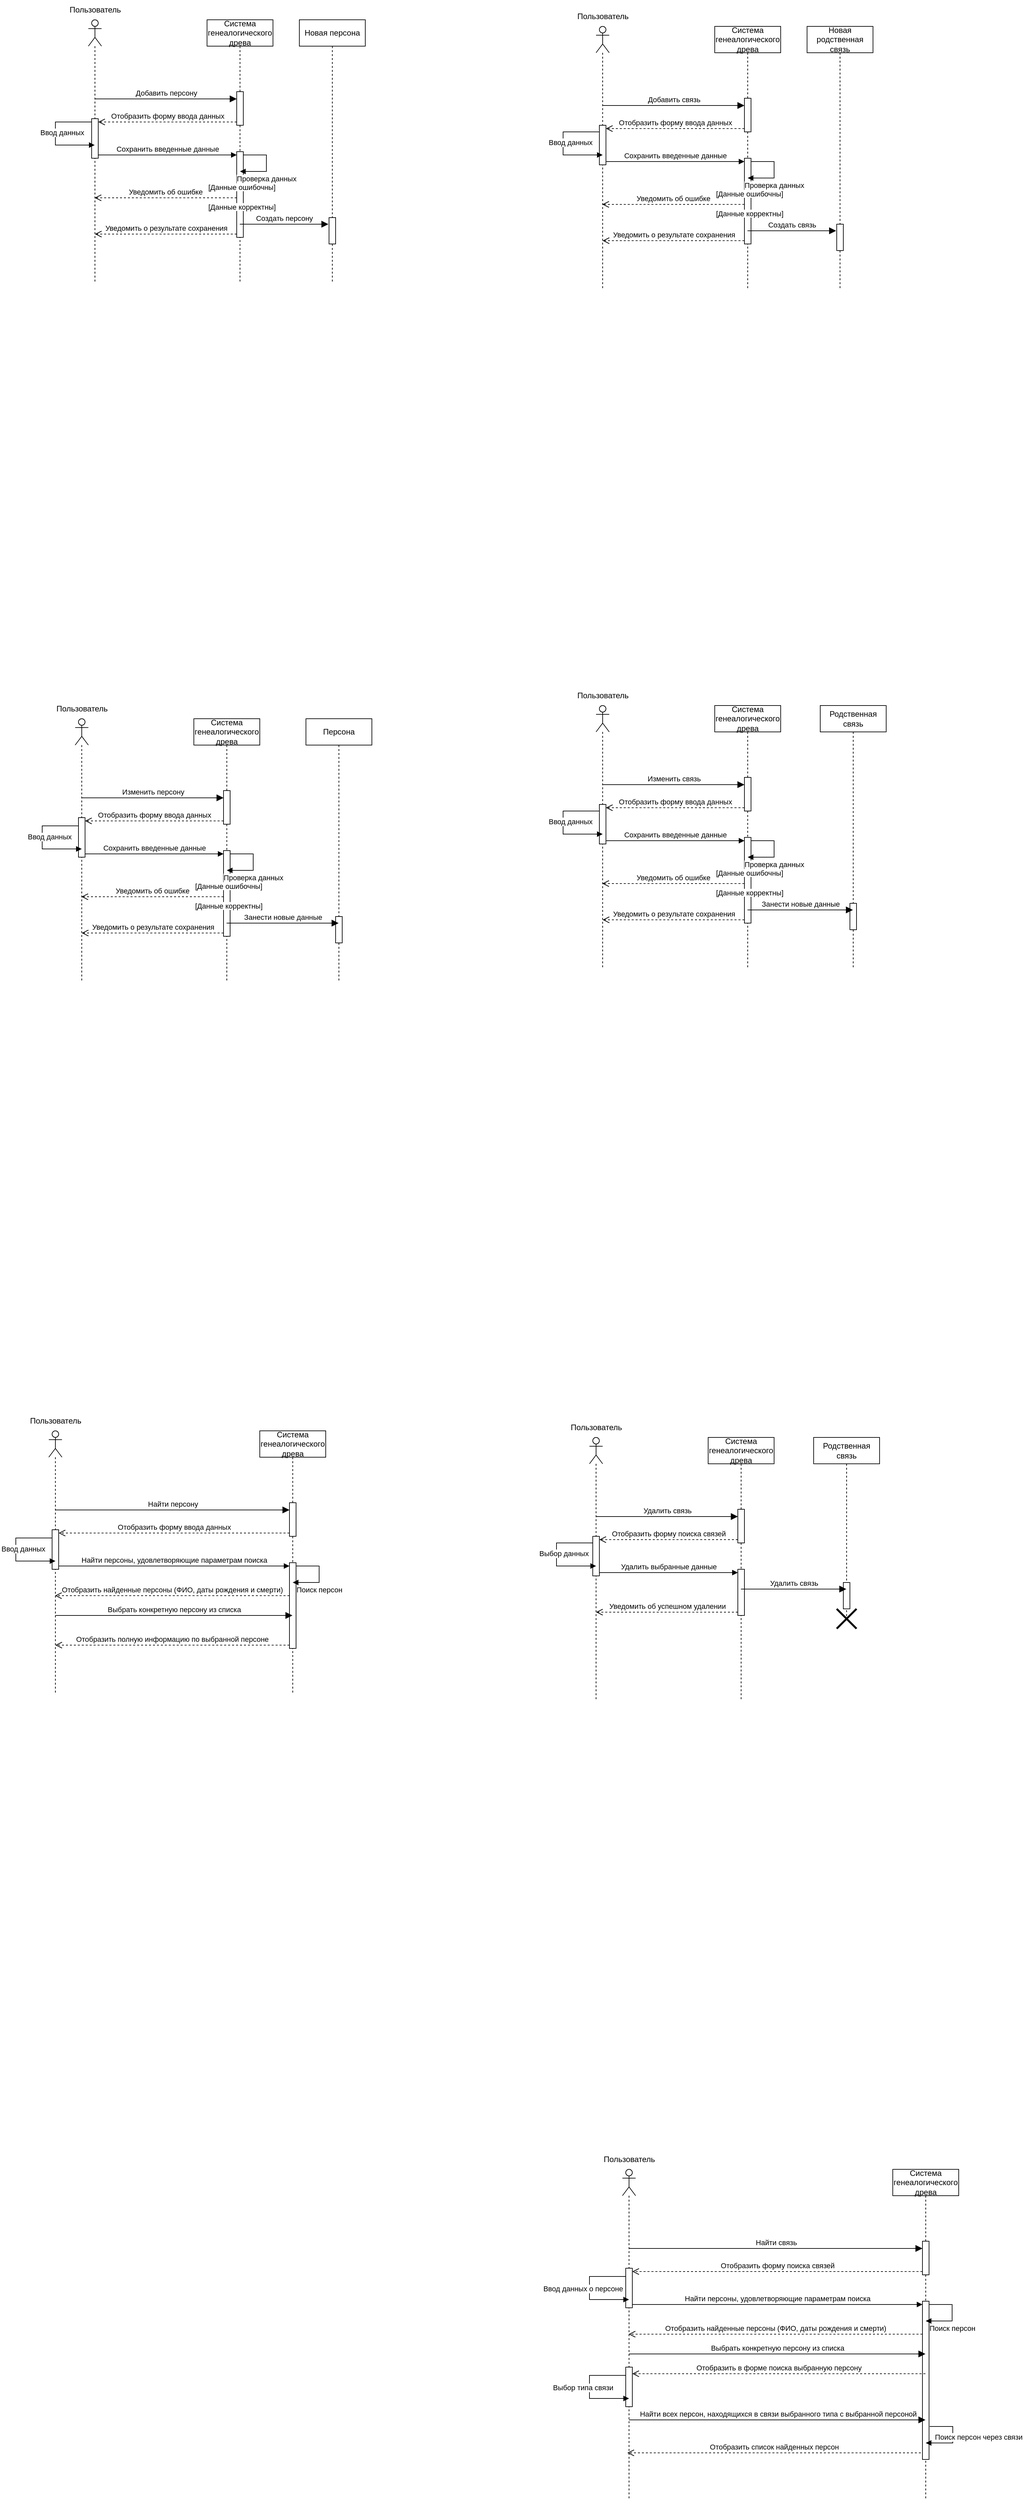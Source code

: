 <mxfile version="27.0.5">
  <diagram name="Page-1" id="2YBvvXClWsGukQMizWep">
    <mxGraphModel dx="1977" dy="1258" grid="1" gridSize="10" guides="1" tooltips="1" connect="1" arrows="1" fold="1" page="1" pageScale="1" pageWidth="850" pageHeight="1100" math="0" shadow="0">
      <root>
        <mxCell id="0" />
        <mxCell id="1" parent="0" />
        <mxCell id="lfIbEzPB39KdHpo4TKHj-1" value="" style="shape=umlLifeline;perimeter=lifelinePerimeter;whiteSpace=wrap;html=1;container=1;dropTarget=0;collapsible=0;recursiveResize=0;outlineConnect=0;portConstraint=eastwest;newEdgeStyle={&quot;curved&quot;:0,&quot;rounded&quot;:0};participant=umlActor;" parent="1" vertex="1">
          <mxGeometry x="170" y="100" width="20" height="400" as="geometry" />
        </mxCell>
        <mxCell id="lfIbEzPB39KdHpo4TKHj-25" value="" style="html=1;points=[[0,0,0,0,5],[0,1,0,0,-5],[1,0,0,0,5],[1,1,0,0,-5]];perimeter=orthogonalPerimeter;outlineConnect=0;targetShapes=umlLifeline;portConstraint=eastwest;newEdgeStyle={&quot;curved&quot;:0,&quot;rounded&quot;:0};" parent="lfIbEzPB39KdHpo4TKHj-1" vertex="1">
          <mxGeometry x="5" y="150" width="10" height="60" as="geometry" />
        </mxCell>
        <mxCell id="0H2hml2f-WzG_cxXl8td-77" value="Ввод данных" style="html=1;verticalAlign=bottom;endArrow=block;curved=0;rounded=0;exitX=0;exitY=0;exitDx=0;exitDy=5;exitPerimeter=0;" edge="1" parent="lfIbEzPB39KdHpo4TKHj-1" source="lfIbEzPB39KdHpo4TKHj-25" target="lfIbEzPB39KdHpo4TKHj-1">
          <mxGeometry x="0.337" y="10" relative="1" as="geometry">
            <mxPoint x="-114" y="140" as="sourcePoint" />
            <mxPoint x="-120" y="165" as="targetPoint" />
            <Array as="points">
              <mxPoint x="-50" y="155" />
              <mxPoint x="-50" y="190" />
            </Array>
            <mxPoint as="offset" />
          </mxGeometry>
        </mxCell>
        <mxCell id="lfIbEzPB39KdHpo4TKHj-2" value="Пользователь" style="text;html=1;align=center;verticalAlign=middle;resizable=0;points=[];autosize=1;strokeColor=none;fillColor=none;" parent="1" vertex="1">
          <mxGeometry x="130" y="70" width="100" height="30" as="geometry" />
        </mxCell>
        <mxCell id="lfIbEzPB39KdHpo4TKHj-3" value="Система генеалогического древа" style="shape=umlLifeline;perimeter=lifelinePerimeter;whiteSpace=wrap;html=1;container=1;dropTarget=0;collapsible=0;recursiveResize=0;outlineConnect=0;portConstraint=eastwest;newEdgeStyle={&quot;curved&quot;:0,&quot;rounded&quot;:0};" parent="1" vertex="1">
          <mxGeometry x="350" y="100" width="100" height="400" as="geometry" />
        </mxCell>
        <mxCell id="lfIbEzPB39KdHpo4TKHj-4" value="" style="html=1;points=[[0,0,0,0,5],[0,1,0,0,-5],[1,0,0,0,5],[1,1,0,0,-5]];perimeter=orthogonalPerimeter;outlineConnect=0;targetShapes=umlLifeline;portConstraint=eastwest;newEdgeStyle={&quot;curved&quot;:0,&quot;rounded&quot;:0};" parent="lfIbEzPB39KdHpo4TKHj-3" vertex="1">
          <mxGeometry x="45" y="109" width="10" height="51" as="geometry" />
        </mxCell>
        <mxCell id="lfIbEzPB39KdHpo4TKHj-27" value="" style="html=1;points=[[0,0,0,0,5],[0,1,0,0,-5],[1,0,0,0,5],[1,1,0,0,-5]];perimeter=orthogonalPerimeter;outlineConnect=0;targetShapes=umlLifeline;portConstraint=eastwest;newEdgeStyle={&quot;curved&quot;:0,&quot;rounded&quot;:0};" parent="lfIbEzPB39KdHpo4TKHj-3" vertex="1">
          <mxGeometry x="45" y="200" width="10" height="130" as="geometry" />
        </mxCell>
        <mxCell id="0H2hml2f-WzG_cxXl8td-4" value="Проверка данных" style="html=1;verticalAlign=bottom;endArrow=block;curved=0;rounded=0;exitX=1;exitY=0;exitDx=0;exitDy=5;exitPerimeter=0;" edge="1" parent="lfIbEzPB39KdHpo4TKHj-3" source="lfIbEzPB39KdHpo4TKHj-27" target="lfIbEzPB39KdHpo4TKHj-3">
          <mxGeometry x="0.194" y="-20" relative="1" as="geometry">
            <mxPoint x="120" y="310" as="sourcePoint" />
            <mxPoint x="330" y="310" as="targetPoint" />
            <Array as="points">
              <mxPoint x="90" y="205" />
              <mxPoint x="90" y="230" />
            </Array>
            <mxPoint x="20" y="20" as="offset" />
          </mxGeometry>
        </mxCell>
        <mxCell id="lfIbEzPB39KdHpo4TKHj-8" value="Добавить персону" style="html=1;verticalAlign=bottom;startArrow=none;startFill=0;endArrow=block;startSize=6;endSize=8;curved=0;rounded=0;endFill=1;" parent="1" target="lfIbEzPB39KdHpo4TKHj-4" edge="1">
          <mxGeometry width="80" relative="1" as="geometry">
            <mxPoint x="180" y="220" as="sourcePoint" />
            <mxPoint x="380" y="220" as="targetPoint" />
          </mxGeometry>
        </mxCell>
        <mxCell id="lfIbEzPB39KdHpo4TKHj-26" value="Сохранить введенные данные" style="html=1;verticalAlign=bottom;endArrow=block;curved=0;rounded=0;exitX=1;exitY=1;exitDx=0;exitDy=-5;exitPerimeter=0;entryX=0;entryY=0;entryDx=0;entryDy=5;entryPerimeter=0;" parent="1" source="lfIbEzPB39KdHpo4TKHj-25" target="lfIbEzPB39KdHpo4TKHj-27" edge="1">
          <mxGeometry relative="1" as="geometry">
            <mxPoint x="405" y="275" as="sourcePoint" />
            <mxPoint x="360" y="305" as="targetPoint" />
          </mxGeometry>
        </mxCell>
        <mxCell id="lfIbEzPB39KdHpo4TKHj-30" value="Отобразить форму ввода данных" style="html=1;verticalAlign=bottom;endArrow=open;dashed=1;endSize=8;curved=0;rounded=0;exitX=0;exitY=1;exitDx=0;exitDy=-5;exitPerimeter=0;entryX=1;entryY=0;entryDx=0;entryDy=5;entryPerimeter=0;" parent="1" source="lfIbEzPB39KdHpo4TKHj-4" target="lfIbEzPB39KdHpo4TKHj-25" edge="1">
          <mxGeometry x="0.002" relative="1" as="geometry">
            <mxPoint x="180" y="400" as="targetPoint" />
            <mxPoint x="375" y="400" as="sourcePoint" />
            <mxPoint as="offset" />
          </mxGeometry>
        </mxCell>
        <mxCell id="lfIbEzPB39KdHpo4TKHj-31" value="Уведомить о результате сохранения" style="html=1;verticalAlign=bottom;endArrow=open;dashed=1;endSize=8;curved=0;rounded=0;exitX=0;exitY=1;exitDx=0;exitDy=-5;exitPerimeter=0;" parent="1" source="lfIbEzPB39KdHpo4TKHj-27" target="lfIbEzPB39KdHpo4TKHj-1" edge="1">
          <mxGeometry x="0.002" relative="1" as="geometry">
            <mxPoint x="210" y="350" as="targetPoint" />
            <mxPoint x="390" y="395" as="sourcePoint" />
            <mxPoint as="offset" />
          </mxGeometry>
        </mxCell>
        <mxCell id="0H2hml2f-WzG_cxXl8td-1" value="Новая персона" style="shape=umlLifeline;perimeter=lifelinePerimeter;whiteSpace=wrap;html=1;container=1;dropTarget=0;collapsible=0;recursiveResize=0;outlineConnect=0;portConstraint=eastwest;newEdgeStyle={&quot;curved&quot;:0,&quot;rounded&quot;:0};" vertex="1" parent="1">
          <mxGeometry x="490" y="100" width="100" height="400" as="geometry" />
        </mxCell>
        <mxCell id="0H2hml2f-WzG_cxXl8td-3" value="" style="html=1;points=[[0,0,0,0,5],[0,1,0,0,-5],[1,0,0,0,5],[1,1,0,0,-5]];perimeter=orthogonalPerimeter;outlineConnect=0;targetShapes=umlLifeline;portConstraint=eastwest;newEdgeStyle={&quot;curved&quot;:0,&quot;rounded&quot;:0};" vertex="1" parent="0H2hml2f-WzG_cxXl8td-1">
          <mxGeometry x="45" y="300" width="10" height="40" as="geometry" />
        </mxCell>
        <mxCell id="0H2hml2f-WzG_cxXl8td-5" value="Уведомить об ошибке" style="html=1;verticalAlign=bottom;endArrow=open;dashed=1;endSize=8;curved=0;rounded=0;" edge="1" parent="1">
          <mxGeometry x="0.002" relative="1" as="geometry">
            <mxPoint x="179.5" y="370" as="targetPoint" />
            <mxPoint x="395" y="370" as="sourcePoint" />
            <mxPoint as="offset" />
          </mxGeometry>
        </mxCell>
        <mxCell id="0H2hml2f-WzG_cxXl8td-6" value="&lt;span style=&quot;color: rgb(0, 0, 0); font-family: Helvetica; font-size: 11px; font-style: normal; font-variant-ligatures: normal; font-variant-caps: normal; font-weight: 400; letter-spacing: normal; orphans: 2; text-align: center; text-indent: 0px; text-transform: none; widows: 2; word-spacing: 0px; -webkit-text-stroke-width: 0px; white-space: nowrap; background-color: rgb(255, 255, 255); text-decoration-thickness: initial; text-decoration-style: initial; text-decoration-color: initial; float: none; display: inline !important;&quot;&gt;[Данные ошибочны]&lt;/span&gt;" style="text;whiteSpace=wrap;html=1;" vertex="1" parent="1">
          <mxGeometry x="350" y="340" width="130" height="40" as="geometry" />
        </mxCell>
        <mxCell id="0H2hml2f-WzG_cxXl8td-7" value="&lt;span style=&quot;color: rgb(0, 0, 0); font-family: Helvetica; font-size: 11px; font-style: normal; font-variant-ligatures: normal; font-variant-caps: normal; font-weight: 400; letter-spacing: normal; orphans: 2; text-align: center; text-indent: 0px; text-transform: none; widows: 2; word-spacing: 0px; -webkit-text-stroke-width: 0px; white-space: nowrap; background-color: rgb(255, 255, 255); text-decoration-thickness: initial; text-decoration-style: initial; text-decoration-color: initial; float: none; display: inline !important;&quot;&gt;[Данные корректны]&lt;/span&gt;" style="text;whiteSpace=wrap;html=1;" vertex="1" parent="1">
          <mxGeometry x="350" y="370" width="130" height="40" as="geometry" />
        </mxCell>
        <mxCell id="0H2hml2f-WzG_cxXl8td-8" value="Создать персону" style="html=1;verticalAlign=bottom;endArrow=block;endSize=8;curved=0;rounded=0;entryX=-0.094;entryY=0.848;entryDx=0;entryDy=0;entryPerimeter=0;strokeColor=default;align=center;fontFamily=Helvetica;fontSize=11;fontColor=default;labelBackgroundColor=default;startArrow=none;startFill=0;startSize=6;endFill=1;" edge="1" parent="1">
          <mxGeometry x="0.004" relative="1" as="geometry">
            <mxPoint x="534.06" y="410.0" as="targetPoint" />
            <mxPoint x="399.667" y="410.0" as="sourcePoint" />
            <mxPoint as="offset" />
          </mxGeometry>
        </mxCell>
        <mxCell id="0H2hml2f-WzG_cxXl8td-9" value="" style="shape=umlLifeline;perimeter=lifelinePerimeter;whiteSpace=wrap;html=1;container=1;dropTarget=0;collapsible=0;recursiveResize=0;outlineConnect=0;portConstraint=eastwest;newEdgeStyle={&quot;curved&quot;:0,&quot;rounded&quot;:0};participant=umlActor;" vertex="1" parent="1">
          <mxGeometry x="940" y="110" width="20" height="400" as="geometry" />
        </mxCell>
        <mxCell id="0H2hml2f-WzG_cxXl8td-10" value="" style="html=1;points=[[0,0,0,0,5],[0,1,0,0,-5],[1,0,0,0,5],[1,1,0,0,-5]];perimeter=orthogonalPerimeter;outlineConnect=0;targetShapes=umlLifeline;portConstraint=eastwest;newEdgeStyle={&quot;curved&quot;:0,&quot;rounded&quot;:0};" vertex="1" parent="0H2hml2f-WzG_cxXl8td-9">
          <mxGeometry x="5" y="150" width="10" height="60" as="geometry" />
        </mxCell>
        <mxCell id="0H2hml2f-WzG_cxXl8td-11" value="Пользователь" style="text;html=1;align=center;verticalAlign=middle;resizable=0;points=[];autosize=1;strokeColor=none;fillColor=none;" vertex="1" parent="1">
          <mxGeometry x="900" y="80" width="100" height="30" as="geometry" />
        </mxCell>
        <mxCell id="0H2hml2f-WzG_cxXl8td-12" value="Система генеалогического древа" style="shape=umlLifeline;perimeter=lifelinePerimeter;whiteSpace=wrap;html=1;container=1;dropTarget=0;collapsible=0;recursiveResize=0;outlineConnect=0;portConstraint=eastwest;newEdgeStyle={&quot;curved&quot;:0,&quot;rounded&quot;:0};" vertex="1" parent="1">
          <mxGeometry x="1120" y="110" width="100" height="400" as="geometry" />
        </mxCell>
        <mxCell id="0H2hml2f-WzG_cxXl8td-13" value="" style="html=1;points=[[0,0,0,0,5],[0,1,0,0,-5],[1,0,0,0,5],[1,1,0,0,-5]];perimeter=orthogonalPerimeter;outlineConnect=0;targetShapes=umlLifeline;portConstraint=eastwest;newEdgeStyle={&quot;curved&quot;:0,&quot;rounded&quot;:0};" vertex="1" parent="0H2hml2f-WzG_cxXl8td-12">
          <mxGeometry x="45" y="109" width="10" height="51" as="geometry" />
        </mxCell>
        <mxCell id="0H2hml2f-WzG_cxXl8td-14" value="" style="html=1;points=[[0,0,0,0,5],[0,1,0,0,-5],[1,0,0,0,5],[1,1,0,0,-5]];perimeter=orthogonalPerimeter;outlineConnect=0;targetShapes=umlLifeline;portConstraint=eastwest;newEdgeStyle={&quot;curved&quot;:0,&quot;rounded&quot;:0};" vertex="1" parent="0H2hml2f-WzG_cxXl8td-12">
          <mxGeometry x="45" y="200" width="10" height="130" as="geometry" />
        </mxCell>
        <mxCell id="0H2hml2f-WzG_cxXl8td-15" value="Проверка данных" style="html=1;verticalAlign=bottom;endArrow=block;curved=0;rounded=0;exitX=1;exitY=0;exitDx=0;exitDy=5;exitPerimeter=0;" edge="1" parent="0H2hml2f-WzG_cxXl8td-12" source="0H2hml2f-WzG_cxXl8td-14" target="0H2hml2f-WzG_cxXl8td-12">
          <mxGeometry x="0.194" y="-20" relative="1" as="geometry">
            <mxPoint x="120" y="310" as="sourcePoint" />
            <mxPoint x="330" y="310" as="targetPoint" />
            <Array as="points">
              <mxPoint x="90" y="205" />
              <mxPoint x="90" y="230" />
            </Array>
            <mxPoint x="20" y="20" as="offset" />
          </mxGeometry>
        </mxCell>
        <mxCell id="0H2hml2f-WzG_cxXl8td-16" value="Добавить связь" style="html=1;verticalAlign=bottom;startArrow=none;startFill=0;endArrow=block;startSize=6;endSize=8;curved=0;rounded=0;endFill=1;" edge="1" parent="1" target="0H2hml2f-WzG_cxXl8td-13">
          <mxGeometry width="80" relative="1" as="geometry">
            <mxPoint x="950" y="230" as="sourcePoint" />
            <mxPoint x="1150" y="230" as="targetPoint" />
          </mxGeometry>
        </mxCell>
        <mxCell id="0H2hml2f-WzG_cxXl8td-17" value="Сохранить введенные данные" style="html=1;verticalAlign=bottom;endArrow=block;curved=0;rounded=0;exitX=1;exitY=1;exitDx=0;exitDy=-5;exitPerimeter=0;entryX=0;entryY=0;entryDx=0;entryDy=5;entryPerimeter=0;" edge="1" parent="1" source="0H2hml2f-WzG_cxXl8td-10" target="0H2hml2f-WzG_cxXl8td-14">
          <mxGeometry relative="1" as="geometry">
            <mxPoint x="1175" y="285" as="sourcePoint" />
            <mxPoint x="1130" y="315" as="targetPoint" />
          </mxGeometry>
        </mxCell>
        <mxCell id="0H2hml2f-WzG_cxXl8td-18" value="Отобразить форму ввода данных" style="html=1;verticalAlign=bottom;endArrow=open;dashed=1;endSize=8;curved=0;rounded=0;exitX=0;exitY=1;exitDx=0;exitDy=-5;exitPerimeter=0;entryX=1;entryY=0;entryDx=0;entryDy=5;entryPerimeter=0;" edge="1" parent="1" source="0H2hml2f-WzG_cxXl8td-13" target="0H2hml2f-WzG_cxXl8td-10">
          <mxGeometry x="0.002" relative="1" as="geometry">
            <mxPoint x="950" y="410" as="targetPoint" />
            <mxPoint x="1145" y="410" as="sourcePoint" />
            <mxPoint as="offset" />
          </mxGeometry>
        </mxCell>
        <mxCell id="0H2hml2f-WzG_cxXl8td-19" value="Уведомить о результате сохранения" style="html=1;verticalAlign=bottom;endArrow=open;dashed=1;endSize=8;curved=0;rounded=0;exitX=0;exitY=1;exitDx=0;exitDy=-5;exitPerimeter=0;" edge="1" parent="1" source="0H2hml2f-WzG_cxXl8td-14" target="0H2hml2f-WzG_cxXl8td-9">
          <mxGeometry x="0.002" relative="1" as="geometry">
            <mxPoint x="980" y="360" as="targetPoint" />
            <mxPoint x="1160" y="405" as="sourcePoint" />
            <mxPoint as="offset" />
          </mxGeometry>
        </mxCell>
        <mxCell id="0H2hml2f-WzG_cxXl8td-20" value="Новая родственная связь" style="shape=umlLifeline;perimeter=lifelinePerimeter;whiteSpace=wrap;html=1;container=1;dropTarget=0;collapsible=0;recursiveResize=0;outlineConnect=0;portConstraint=eastwest;newEdgeStyle={&quot;curved&quot;:0,&quot;rounded&quot;:0};" vertex="1" parent="1">
          <mxGeometry x="1260" y="110" width="100" height="400" as="geometry" />
        </mxCell>
        <mxCell id="0H2hml2f-WzG_cxXl8td-21" value="" style="html=1;points=[[0,0,0,0,5],[0,1,0,0,-5],[1,0,0,0,5],[1,1,0,0,-5]];perimeter=orthogonalPerimeter;outlineConnect=0;targetShapes=umlLifeline;portConstraint=eastwest;newEdgeStyle={&quot;curved&quot;:0,&quot;rounded&quot;:0};" vertex="1" parent="0H2hml2f-WzG_cxXl8td-20">
          <mxGeometry x="45" y="300" width="10" height="40" as="geometry" />
        </mxCell>
        <mxCell id="0H2hml2f-WzG_cxXl8td-22" value="Уведомить об ошибке" style="html=1;verticalAlign=bottom;endArrow=open;dashed=1;endSize=8;curved=0;rounded=0;" edge="1" parent="1">
          <mxGeometry x="0.002" relative="1" as="geometry">
            <mxPoint x="949.5" y="380" as="targetPoint" />
            <mxPoint x="1165" y="380" as="sourcePoint" />
            <mxPoint as="offset" />
          </mxGeometry>
        </mxCell>
        <mxCell id="0H2hml2f-WzG_cxXl8td-23" value="&lt;span style=&quot;color: rgb(0, 0, 0); font-family: Helvetica; font-size: 11px; font-style: normal; font-variant-ligatures: normal; font-variant-caps: normal; font-weight: 400; letter-spacing: normal; orphans: 2; text-align: center; text-indent: 0px; text-transform: none; widows: 2; word-spacing: 0px; -webkit-text-stroke-width: 0px; white-space: nowrap; background-color: rgb(255, 255, 255); text-decoration-thickness: initial; text-decoration-style: initial; text-decoration-color: initial; float: none; display: inline !important;&quot;&gt;[Данные ошибочны]&lt;/span&gt;" style="text;whiteSpace=wrap;html=1;" vertex="1" parent="1">
          <mxGeometry x="1120" y="350" width="130" height="40" as="geometry" />
        </mxCell>
        <mxCell id="0H2hml2f-WzG_cxXl8td-24" value="&lt;span style=&quot;color: rgb(0, 0, 0); font-family: Helvetica; font-size: 11px; font-style: normal; font-variant-ligatures: normal; font-variant-caps: normal; font-weight: 400; letter-spacing: normal; orphans: 2; text-align: center; text-indent: 0px; text-transform: none; widows: 2; word-spacing: 0px; -webkit-text-stroke-width: 0px; white-space: nowrap; background-color: rgb(255, 255, 255); text-decoration-thickness: initial; text-decoration-style: initial; text-decoration-color: initial; float: none; display: inline !important;&quot;&gt;[Данные корректны]&lt;/span&gt;" style="text;whiteSpace=wrap;html=1;" vertex="1" parent="1">
          <mxGeometry x="1120" y="380" width="130" height="40" as="geometry" />
        </mxCell>
        <mxCell id="0H2hml2f-WzG_cxXl8td-25" value="Создать связь" style="html=1;verticalAlign=bottom;endArrow=block;endSize=8;curved=0;rounded=0;entryX=-0.094;entryY=0.848;entryDx=0;entryDy=0;entryPerimeter=0;strokeColor=default;align=center;fontFamily=Helvetica;fontSize=11;fontColor=default;labelBackgroundColor=default;startArrow=none;startFill=0;startSize=6;endFill=1;" edge="1" parent="1">
          <mxGeometry x="0.004" relative="1" as="geometry">
            <mxPoint x="1304.06" y="420.0" as="targetPoint" />
            <mxPoint x="1169.667" y="420.0" as="sourcePoint" />
            <mxPoint as="offset" />
          </mxGeometry>
        </mxCell>
        <mxCell id="0H2hml2f-WzG_cxXl8td-26" value="" style="shape=umlLifeline;perimeter=lifelinePerimeter;whiteSpace=wrap;html=1;container=1;dropTarget=0;collapsible=0;recursiveResize=0;outlineConnect=0;portConstraint=eastwest;newEdgeStyle={&quot;curved&quot;:0,&quot;rounded&quot;:0};participant=umlActor;" vertex="1" parent="1">
          <mxGeometry x="150" y="1160" width="20" height="400" as="geometry" />
        </mxCell>
        <mxCell id="0H2hml2f-WzG_cxXl8td-27" value="" style="html=1;points=[[0,0,0,0,5],[0,1,0,0,-5],[1,0,0,0,5],[1,1,0,0,-5]];perimeter=orthogonalPerimeter;outlineConnect=0;targetShapes=umlLifeline;portConstraint=eastwest;newEdgeStyle={&quot;curved&quot;:0,&quot;rounded&quot;:0};" vertex="1" parent="0H2hml2f-WzG_cxXl8td-26">
          <mxGeometry x="5" y="150" width="10" height="60" as="geometry" />
        </mxCell>
        <mxCell id="0H2hml2f-WzG_cxXl8td-28" value="Пользователь" style="text;html=1;align=center;verticalAlign=middle;resizable=0;points=[];autosize=1;strokeColor=none;fillColor=none;" vertex="1" parent="1">
          <mxGeometry x="110" y="1130" width="100" height="30" as="geometry" />
        </mxCell>
        <mxCell id="0H2hml2f-WzG_cxXl8td-29" value="Система генеалогического древа" style="shape=umlLifeline;perimeter=lifelinePerimeter;whiteSpace=wrap;html=1;container=1;dropTarget=0;collapsible=0;recursiveResize=0;outlineConnect=0;portConstraint=eastwest;newEdgeStyle={&quot;curved&quot;:0,&quot;rounded&quot;:0};" vertex="1" parent="1">
          <mxGeometry x="330" y="1160" width="100" height="400" as="geometry" />
        </mxCell>
        <mxCell id="0H2hml2f-WzG_cxXl8td-30" value="" style="html=1;points=[[0,0,0,0,5],[0,1,0,0,-5],[1,0,0,0,5],[1,1,0,0,-5]];perimeter=orthogonalPerimeter;outlineConnect=0;targetShapes=umlLifeline;portConstraint=eastwest;newEdgeStyle={&quot;curved&quot;:0,&quot;rounded&quot;:0};" vertex="1" parent="0H2hml2f-WzG_cxXl8td-29">
          <mxGeometry x="45" y="109" width="10" height="51" as="geometry" />
        </mxCell>
        <mxCell id="0H2hml2f-WzG_cxXl8td-31" value="" style="html=1;points=[[0,0,0,0,5],[0,1,0,0,-5],[1,0,0,0,5],[1,1,0,0,-5]];perimeter=orthogonalPerimeter;outlineConnect=0;targetShapes=umlLifeline;portConstraint=eastwest;newEdgeStyle={&quot;curved&quot;:0,&quot;rounded&quot;:0};" vertex="1" parent="0H2hml2f-WzG_cxXl8td-29">
          <mxGeometry x="45" y="200" width="10" height="130" as="geometry" />
        </mxCell>
        <mxCell id="0H2hml2f-WzG_cxXl8td-32" value="Проверка данных" style="html=1;verticalAlign=bottom;endArrow=block;curved=0;rounded=0;exitX=1;exitY=0;exitDx=0;exitDy=5;exitPerimeter=0;" edge="1" parent="0H2hml2f-WzG_cxXl8td-29" source="0H2hml2f-WzG_cxXl8td-31" target="0H2hml2f-WzG_cxXl8td-29">
          <mxGeometry x="0.194" y="-20" relative="1" as="geometry">
            <mxPoint x="120" y="310" as="sourcePoint" />
            <mxPoint x="330" y="310" as="targetPoint" />
            <Array as="points">
              <mxPoint x="90" y="205" />
              <mxPoint x="90" y="230" />
            </Array>
            <mxPoint x="20" y="20" as="offset" />
          </mxGeometry>
        </mxCell>
        <mxCell id="0H2hml2f-WzG_cxXl8td-33" value="Изменить персону" style="html=1;verticalAlign=bottom;startArrow=none;startFill=0;endArrow=block;startSize=6;endSize=8;curved=0;rounded=0;endFill=1;" edge="1" parent="1" target="0H2hml2f-WzG_cxXl8td-30">
          <mxGeometry width="80" relative="1" as="geometry">
            <mxPoint x="160" y="1280" as="sourcePoint" />
            <mxPoint x="360" y="1280" as="targetPoint" />
          </mxGeometry>
        </mxCell>
        <mxCell id="0H2hml2f-WzG_cxXl8td-34" value="Сохранить введенные данные" style="html=1;verticalAlign=bottom;endArrow=block;curved=0;rounded=0;exitX=1;exitY=1;exitDx=0;exitDy=-5;exitPerimeter=0;entryX=0;entryY=0;entryDx=0;entryDy=5;entryPerimeter=0;" edge="1" parent="1" source="0H2hml2f-WzG_cxXl8td-27" target="0H2hml2f-WzG_cxXl8td-31">
          <mxGeometry relative="1" as="geometry">
            <mxPoint x="385" y="1335" as="sourcePoint" />
            <mxPoint x="340" y="1365" as="targetPoint" />
          </mxGeometry>
        </mxCell>
        <mxCell id="0H2hml2f-WzG_cxXl8td-35" value="Отобразить форму ввода данных" style="html=1;verticalAlign=bottom;endArrow=open;dashed=1;endSize=8;curved=0;rounded=0;exitX=0;exitY=1;exitDx=0;exitDy=-5;exitPerimeter=0;entryX=1;entryY=0;entryDx=0;entryDy=5;entryPerimeter=0;" edge="1" parent="1" source="0H2hml2f-WzG_cxXl8td-30" target="0H2hml2f-WzG_cxXl8td-27">
          <mxGeometry x="0.002" relative="1" as="geometry">
            <mxPoint x="160" y="1460" as="targetPoint" />
            <mxPoint x="355" y="1460" as="sourcePoint" />
            <mxPoint as="offset" />
          </mxGeometry>
        </mxCell>
        <mxCell id="0H2hml2f-WzG_cxXl8td-36" value="Уведомить о результате сохранения" style="html=1;verticalAlign=bottom;endArrow=open;dashed=1;endSize=8;curved=0;rounded=0;exitX=0;exitY=1;exitDx=0;exitDy=-5;exitPerimeter=0;" edge="1" parent="1" source="0H2hml2f-WzG_cxXl8td-31" target="0H2hml2f-WzG_cxXl8td-26">
          <mxGeometry x="0.002" relative="1" as="geometry">
            <mxPoint x="190" y="1410" as="targetPoint" />
            <mxPoint x="370" y="1455" as="sourcePoint" />
            <mxPoint as="offset" />
          </mxGeometry>
        </mxCell>
        <mxCell id="0H2hml2f-WzG_cxXl8td-37" value="Персона" style="shape=umlLifeline;perimeter=lifelinePerimeter;whiteSpace=wrap;html=1;container=1;dropTarget=0;collapsible=0;recursiveResize=0;outlineConnect=0;portConstraint=eastwest;newEdgeStyle={&quot;curved&quot;:0,&quot;rounded&quot;:0};" vertex="1" parent="1">
          <mxGeometry x="500" y="1160" width="100" height="400" as="geometry" />
        </mxCell>
        <mxCell id="0H2hml2f-WzG_cxXl8td-38" value="" style="html=1;points=[[0,0,0,0,5],[0,1,0,0,-5],[1,0,0,0,5],[1,1,0,0,-5]];perimeter=orthogonalPerimeter;outlineConnect=0;targetShapes=umlLifeline;portConstraint=eastwest;newEdgeStyle={&quot;curved&quot;:0,&quot;rounded&quot;:0};" vertex="1" parent="0H2hml2f-WzG_cxXl8td-37">
          <mxGeometry x="45" y="300" width="10" height="40" as="geometry" />
        </mxCell>
        <mxCell id="0H2hml2f-WzG_cxXl8td-39" value="Уведомить об ошибке" style="html=1;verticalAlign=bottom;endArrow=open;dashed=1;endSize=8;curved=0;rounded=0;" edge="1" parent="1">
          <mxGeometry x="0.002" relative="1" as="geometry">
            <mxPoint x="159.5" y="1430" as="targetPoint" />
            <mxPoint x="375" y="1430" as="sourcePoint" />
            <mxPoint as="offset" />
          </mxGeometry>
        </mxCell>
        <mxCell id="0H2hml2f-WzG_cxXl8td-40" value="&lt;span style=&quot;color: rgb(0, 0, 0); font-family: Helvetica; font-size: 11px; font-style: normal; font-variant-ligatures: normal; font-variant-caps: normal; font-weight: 400; letter-spacing: normal; orphans: 2; text-align: center; text-indent: 0px; text-transform: none; widows: 2; word-spacing: 0px; -webkit-text-stroke-width: 0px; white-space: nowrap; background-color: rgb(255, 255, 255); text-decoration-thickness: initial; text-decoration-style: initial; text-decoration-color: initial; float: none; display: inline !important;&quot;&gt;[Данные ошибочны]&lt;/span&gt;" style="text;whiteSpace=wrap;html=1;" vertex="1" parent="1">
          <mxGeometry x="330" y="1400" width="130" height="40" as="geometry" />
        </mxCell>
        <mxCell id="0H2hml2f-WzG_cxXl8td-41" value="&lt;span style=&quot;color: rgb(0, 0, 0); font-family: Helvetica; font-size: 11px; font-style: normal; font-variant-ligatures: normal; font-variant-caps: normal; font-weight: 400; letter-spacing: normal; orphans: 2; text-align: center; text-indent: 0px; text-transform: none; widows: 2; word-spacing: 0px; -webkit-text-stroke-width: 0px; white-space: nowrap; background-color: rgb(255, 255, 255); text-decoration-thickness: initial; text-decoration-style: initial; text-decoration-color: initial; float: none; display: inline !important;&quot;&gt;[Данные корректны]&lt;/span&gt;" style="text;whiteSpace=wrap;html=1;" vertex="1" parent="1">
          <mxGeometry x="330" y="1430" width="130" height="40" as="geometry" />
        </mxCell>
        <mxCell id="0H2hml2f-WzG_cxXl8td-42" value="Занести новые данные" style="html=1;verticalAlign=bottom;endArrow=block;endSize=8;curved=0;rounded=0;strokeColor=default;align=center;fontFamily=Helvetica;fontSize=11;fontColor=default;labelBackgroundColor=default;startArrow=none;startFill=0;startSize=6;endFill=1;" edge="1" parent="1" target="0H2hml2f-WzG_cxXl8td-37">
          <mxGeometry x="0.004" relative="1" as="geometry">
            <mxPoint x="514.06" y="1470" as="targetPoint" />
            <mxPoint x="379.667" y="1470" as="sourcePoint" />
            <mxPoint as="offset" />
          </mxGeometry>
        </mxCell>
        <mxCell id="0H2hml2f-WzG_cxXl8td-43" value="" style="shape=umlLifeline;perimeter=lifelinePerimeter;whiteSpace=wrap;html=1;container=1;dropTarget=0;collapsible=0;recursiveResize=0;outlineConnect=0;portConstraint=eastwest;newEdgeStyle={&quot;curved&quot;:0,&quot;rounded&quot;:0};participant=umlActor;" vertex="1" parent="1">
          <mxGeometry x="940" y="1140" width="20" height="400" as="geometry" />
        </mxCell>
        <mxCell id="0H2hml2f-WzG_cxXl8td-44" value="" style="html=1;points=[[0,0,0,0,5],[0,1,0,0,-5],[1,0,0,0,5],[1,1,0,0,-5]];perimeter=orthogonalPerimeter;outlineConnect=0;targetShapes=umlLifeline;portConstraint=eastwest;newEdgeStyle={&quot;curved&quot;:0,&quot;rounded&quot;:0};" vertex="1" parent="0H2hml2f-WzG_cxXl8td-43">
          <mxGeometry x="5" y="150" width="10" height="60" as="geometry" />
        </mxCell>
        <mxCell id="0H2hml2f-WzG_cxXl8td-45" value="Пользователь" style="text;html=1;align=center;verticalAlign=middle;resizable=0;points=[];autosize=1;strokeColor=none;fillColor=none;" vertex="1" parent="1">
          <mxGeometry x="900" y="1110" width="100" height="30" as="geometry" />
        </mxCell>
        <mxCell id="0H2hml2f-WzG_cxXl8td-46" value="Система генеалогического древа" style="shape=umlLifeline;perimeter=lifelinePerimeter;whiteSpace=wrap;html=1;container=1;dropTarget=0;collapsible=0;recursiveResize=0;outlineConnect=0;portConstraint=eastwest;newEdgeStyle={&quot;curved&quot;:0,&quot;rounded&quot;:0};" vertex="1" parent="1">
          <mxGeometry x="1120" y="1140" width="100" height="400" as="geometry" />
        </mxCell>
        <mxCell id="0H2hml2f-WzG_cxXl8td-47" value="" style="html=1;points=[[0,0,0,0,5],[0,1,0,0,-5],[1,0,0,0,5],[1,1,0,0,-5]];perimeter=orthogonalPerimeter;outlineConnect=0;targetShapes=umlLifeline;portConstraint=eastwest;newEdgeStyle={&quot;curved&quot;:0,&quot;rounded&quot;:0};" vertex="1" parent="0H2hml2f-WzG_cxXl8td-46">
          <mxGeometry x="45" y="109" width="10" height="51" as="geometry" />
        </mxCell>
        <mxCell id="0H2hml2f-WzG_cxXl8td-48" value="" style="html=1;points=[[0,0,0,0,5],[0,1,0,0,-5],[1,0,0,0,5],[1,1,0,0,-5]];perimeter=orthogonalPerimeter;outlineConnect=0;targetShapes=umlLifeline;portConstraint=eastwest;newEdgeStyle={&quot;curved&quot;:0,&quot;rounded&quot;:0};" vertex="1" parent="0H2hml2f-WzG_cxXl8td-46">
          <mxGeometry x="45" y="200" width="10" height="130" as="geometry" />
        </mxCell>
        <mxCell id="0H2hml2f-WzG_cxXl8td-49" value="Проверка данных" style="html=1;verticalAlign=bottom;endArrow=block;curved=0;rounded=0;exitX=1;exitY=0;exitDx=0;exitDy=5;exitPerimeter=0;" edge="1" parent="0H2hml2f-WzG_cxXl8td-46" source="0H2hml2f-WzG_cxXl8td-48" target="0H2hml2f-WzG_cxXl8td-46">
          <mxGeometry x="0.194" y="-20" relative="1" as="geometry">
            <mxPoint x="120" y="310" as="sourcePoint" />
            <mxPoint x="330" y="310" as="targetPoint" />
            <Array as="points">
              <mxPoint x="90" y="205" />
              <mxPoint x="90" y="230" />
            </Array>
            <mxPoint x="20" y="20" as="offset" />
          </mxGeometry>
        </mxCell>
        <mxCell id="0H2hml2f-WzG_cxXl8td-50" value="Изменить связь" style="html=1;verticalAlign=bottom;startArrow=none;startFill=0;endArrow=block;startSize=6;endSize=8;curved=0;rounded=0;endFill=1;" edge="1" parent="1" target="0H2hml2f-WzG_cxXl8td-47">
          <mxGeometry width="80" relative="1" as="geometry">
            <mxPoint x="950" y="1260" as="sourcePoint" />
            <mxPoint x="1150" y="1260" as="targetPoint" />
          </mxGeometry>
        </mxCell>
        <mxCell id="0H2hml2f-WzG_cxXl8td-51" value="Сохранить введенные данные" style="html=1;verticalAlign=bottom;endArrow=block;curved=0;rounded=0;exitX=1;exitY=1;exitDx=0;exitDy=-5;exitPerimeter=0;entryX=0;entryY=0;entryDx=0;entryDy=5;entryPerimeter=0;" edge="1" parent="1" source="0H2hml2f-WzG_cxXl8td-44" target="0H2hml2f-WzG_cxXl8td-48">
          <mxGeometry relative="1" as="geometry">
            <mxPoint x="1175" y="1315" as="sourcePoint" />
            <mxPoint x="1130" y="1345" as="targetPoint" />
          </mxGeometry>
        </mxCell>
        <mxCell id="0H2hml2f-WzG_cxXl8td-52" value="Отобразить форму ввода данных" style="html=1;verticalAlign=bottom;endArrow=open;dashed=1;endSize=8;curved=0;rounded=0;exitX=0;exitY=1;exitDx=0;exitDy=-5;exitPerimeter=0;entryX=1;entryY=0;entryDx=0;entryDy=5;entryPerimeter=0;" edge="1" parent="1" source="0H2hml2f-WzG_cxXl8td-47" target="0H2hml2f-WzG_cxXl8td-44">
          <mxGeometry x="0.002" relative="1" as="geometry">
            <mxPoint x="950" y="1440" as="targetPoint" />
            <mxPoint x="1145" y="1440" as="sourcePoint" />
            <mxPoint as="offset" />
          </mxGeometry>
        </mxCell>
        <mxCell id="0H2hml2f-WzG_cxXl8td-53" value="Уведомить о результате сохранения" style="html=1;verticalAlign=bottom;endArrow=open;dashed=1;endSize=8;curved=0;rounded=0;exitX=0;exitY=1;exitDx=0;exitDy=-5;exitPerimeter=0;" edge="1" parent="1" source="0H2hml2f-WzG_cxXl8td-48" target="0H2hml2f-WzG_cxXl8td-43">
          <mxGeometry x="0.002" relative="1" as="geometry">
            <mxPoint x="980" y="1390" as="targetPoint" />
            <mxPoint x="1160" y="1435" as="sourcePoint" />
            <mxPoint as="offset" />
          </mxGeometry>
        </mxCell>
        <mxCell id="0H2hml2f-WzG_cxXl8td-54" value="Родственная связь" style="shape=umlLifeline;perimeter=lifelinePerimeter;whiteSpace=wrap;html=1;container=1;dropTarget=0;collapsible=0;recursiveResize=0;outlineConnect=0;portConstraint=eastwest;newEdgeStyle={&quot;curved&quot;:0,&quot;rounded&quot;:0};" vertex="1" parent="1">
          <mxGeometry x="1280" y="1140" width="100" height="400" as="geometry" />
        </mxCell>
        <mxCell id="0H2hml2f-WzG_cxXl8td-55" value="" style="html=1;points=[[0,0,0,0,5],[0,1,0,0,-5],[1,0,0,0,5],[1,1,0,0,-5]];perimeter=orthogonalPerimeter;outlineConnect=0;targetShapes=umlLifeline;portConstraint=eastwest;newEdgeStyle={&quot;curved&quot;:0,&quot;rounded&quot;:0};" vertex="1" parent="0H2hml2f-WzG_cxXl8td-54">
          <mxGeometry x="45" y="300" width="10" height="40" as="geometry" />
        </mxCell>
        <mxCell id="0H2hml2f-WzG_cxXl8td-56" value="Уведомить об ошибке" style="html=1;verticalAlign=bottom;endArrow=open;dashed=1;endSize=8;curved=0;rounded=0;" edge="1" parent="1">
          <mxGeometry x="0.002" relative="1" as="geometry">
            <mxPoint x="949.5" y="1410" as="targetPoint" />
            <mxPoint x="1165" y="1410" as="sourcePoint" />
            <mxPoint as="offset" />
          </mxGeometry>
        </mxCell>
        <mxCell id="0H2hml2f-WzG_cxXl8td-57" value="&lt;span style=&quot;color: rgb(0, 0, 0); font-family: Helvetica; font-size: 11px; font-style: normal; font-variant-ligatures: normal; font-variant-caps: normal; font-weight: 400; letter-spacing: normal; orphans: 2; text-align: center; text-indent: 0px; text-transform: none; widows: 2; word-spacing: 0px; -webkit-text-stroke-width: 0px; white-space: nowrap; background-color: rgb(255, 255, 255); text-decoration-thickness: initial; text-decoration-style: initial; text-decoration-color: initial; float: none; display: inline !important;&quot;&gt;[Данные ошибочны]&lt;/span&gt;" style="text;whiteSpace=wrap;html=1;" vertex="1" parent="1">
          <mxGeometry x="1120" y="1380" width="130" height="40" as="geometry" />
        </mxCell>
        <mxCell id="0H2hml2f-WzG_cxXl8td-58" value="&lt;span style=&quot;color: rgb(0, 0, 0); font-family: Helvetica; font-size: 11px; font-style: normal; font-variant-ligatures: normal; font-variant-caps: normal; font-weight: 400; letter-spacing: normal; orphans: 2; text-align: center; text-indent: 0px; text-transform: none; widows: 2; word-spacing: 0px; -webkit-text-stroke-width: 0px; white-space: nowrap; background-color: rgb(255, 255, 255); text-decoration-thickness: initial; text-decoration-style: initial; text-decoration-color: initial; float: none; display: inline !important;&quot;&gt;[Данные корректны]&lt;/span&gt;" style="text;whiteSpace=wrap;html=1;" vertex="1" parent="1">
          <mxGeometry x="1120" y="1410" width="130" height="40" as="geometry" />
        </mxCell>
        <mxCell id="0H2hml2f-WzG_cxXl8td-59" value="Занести новые данные" style="html=1;verticalAlign=bottom;endArrow=block;endSize=8;curved=0;rounded=0;strokeColor=default;align=center;fontFamily=Helvetica;fontSize=11;fontColor=default;labelBackgroundColor=default;startArrow=none;startFill=0;startSize=6;endFill=1;" edge="1" parent="1" target="0H2hml2f-WzG_cxXl8td-54">
          <mxGeometry x="0.004" relative="1" as="geometry">
            <mxPoint x="1310" y="1450" as="targetPoint" />
            <mxPoint x="1169.667" y="1450" as="sourcePoint" />
            <mxPoint as="offset" />
          </mxGeometry>
        </mxCell>
        <mxCell id="0H2hml2f-WzG_cxXl8td-60" value="" style="shape=umlLifeline;perimeter=lifelinePerimeter;whiteSpace=wrap;html=1;container=1;dropTarget=0;collapsible=0;recursiveResize=0;outlineConnect=0;portConstraint=eastwest;newEdgeStyle={&quot;curved&quot;:0,&quot;rounded&quot;:0};participant=umlActor;" vertex="1" parent="1">
          <mxGeometry x="930" y="2250" width="20" height="400" as="geometry" />
        </mxCell>
        <mxCell id="0H2hml2f-WzG_cxXl8td-61" value="" style="html=1;points=[[0,0,0,0,5],[0,1,0,0,-5],[1,0,0,0,5],[1,1,0,0,-5]];perimeter=orthogonalPerimeter;outlineConnect=0;targetShapes=umlLifeline;portConstraint=eastwest;newEdgeStyle={&quot;curved&quot;:0,&quot;rounded&quot;:0};" vertex="1" parent="0H2hml2f-WzG_cxXl8td-60">
          <mxGeometry x="5" y="150" width="10" height="60" as="geometry" />
        </mxCell>
        <mxCell id="0H2hml2f-WzG_cxXl8td-62" value="Пользователь" style="text;html=1;align=center;verticalAlign=middle;resizable=0;points=[];autosize=1;strokeColor=none;fillColor=none;" vertex="1" parent="1">
          <mxGeometry x="890" y="2220" width="100" height="30" as="geometry" />
        </mxCell>
        <mxCell id="0H2hml2f-WzG_cxXl8td-63" value="Система генеалогического древа" style="shape=umlLifeline;perimeter=lifelinePerimeter;whiteSpace=wrap;html=1;container=1;dropTarget=0;collapsible=0;recursiveResize=0;outlineConnect=0;portConstraint=eastwest;newEdgeStyle={&quot;curved&quot;:0,&quot;rounded&quot;:0};" vertex="1" parent="1">
          <mxGeometry x="1110" y="2250" width="100" height="400" as="geometry" />
        </mxCell>
        <mxCell id="0H2hml2f-WzG_cxXl8td-64" value="" style="html=1;points=[[0,0,0,0,5],[0,1,0,0,-5],[1,0,0,0,5],[1,1,0,0,-5]];perimeter=orthogonalPerimeter;outlineConnect=0;targetShapes=umlLifeline;portConstraint=eastwest;newEdgeStyle={&quot;curved&quot;:0,&quot;rounded&quot;:0};" vertex="1" parent="0H2hml2f-WzG_cxXl8td-63">
          <mxGeometry x="45" y="109" width="10" height="51" as="geometry" />
        </mxCell>
        <mxCell id="0H2hml2f-WzG_cxXl8td-65" value="" style="html=1;points=[[0,0,0,0,5],[0,1,0,0,-5],[1,0,0,0,5],[1,1,0,0,-5]];perimeter=orthogonalPerimeter;outlineConnect=0;targetShapes=umlLifeline;portConstraint=eastwest;newEdgeStyle={&quot;curved&quot;:0,&quot;rounded&quot;:0};" vertex="1" parent="0H2hml2f-WzG_cxXl8td-63">
          <mxGeometry x="45" y="200" width="10" height="70" as="geometry" />
        </mxCell>
        <mxCell id="0H2hml2f-WzG_cxXl8td-67" value="Удалить связь" style="html=1;verticalAlign=bottom;startArrow=none;startFill=0;endArrow=block;startSize=6;endSize=8;curved=0;rounded=0;endFill=1;" edge="1" parent="1" target="0H2hml2f-WzG_cxXl8td-64">
          <mxGeometry width="80" relative="1" as="geometry">
            <mxPoint x="940" y="2370" as="sourcePoint" />
            <mxPoint x="1140" y="2370" as="targetPoint" />
          </mxGeometry>
        </mxCell>
        <mxCell id="0H2hml2f-WzG_cxXl8td-68" value="Удалить выбранные данные" style="html=1;verticalAlign=bottom;endArrow=block;curved=0;rounded=0;exitX=1;exitY=1;exitDx=0;exitDy=-5;exitPerimeter=0;entryX=0;entryY=0;entryDx=0;entryDy=5;entryPerimeter=0;" edge="1" parent="1" source="0H2hml2f-WzG_cxXl8td-61" target="0H2hml2f-WzG_cxXl8td-65">
          <mxGeometry relative="1" as="geometry">
            <mxPoint x="1165" y="2425" as="sourcePoint" />
            <mxPoint x="1120" y="2455" as="targetPoint" />
          </mxGeometry>
        </mxCell>
        <mxCell id="0H2hml2f-WzG_cxXl8td-69" value="Отобразить форму поиска связей" style="html=1;verticalAlign=bottom;endArrow=open;dashed=1;endSize=8;curved=0;rounded=0;exitX=0;exitY=1;exitDx=0;exitDy=-5;exitPerimeter=0;entryX=1;entryY=0;entryDx=0;entryDy=5;entryPerimeter=0;" edge="1" parent="1" source="0H2hml2f-WzG_cxXl8td-64" target="0H2hml2f-WzG_cxXl8td-61">
          <mxGeometry x="0.002" relative="1" as="geometry">
            <mxPoint x="940" y="2550" as="targetPoint" />
            <mxPoint x="1135" y="2550" as="sourcePoint" />
            <mxPoint as="offset" />
          </mxGeometry>
        </mxCell>
        <mxCell id="0H2hml2f-WzG_cxXl8td-70" value="Уведомить об успешном удалении" style="html=1;verticalAlign=bottom;endArrow=open;dashed=1;endSize=8;curved=0;rounded=0;exitX=0;exitY=1;exitDx=0;exitDy=-5;exitPerimeter=0;" edge="1" parent="1" source="0H2hml2f-WzG_cxXl8td-65" target="0H2hml2f-WzG_cxXl8td-60">
          <mxGeometry x="0.002" relative="1" as="geometry">
            <mxPoint x="970" y="2500" as="targetPoint" />
            <mxPoint x="1150" y="2545" as="sourcePoint" />
            <mxPoint as="offset" />
          </mxGeometry>
        </mxCell>
        <mxCell id="0H2hml2f-WzG_cxXl8td-71" value="Родственная связь" style="shape=umlLifeline;perimeter=lifelinePerimeter;whiteSpace=wrap;html=1;container=1;dropTarget=0;collapsible=0;recursiveResize=0;outlineConnect=0;portConstraint=eastwest;newEdgeStyle={&quot;curved&quot;:0,&quot;rounded&quot;:0};" vertex="1" parent="1">
          <mxGeometry x="1270" y="2250" width="100" height="280" as="geometry" />
        </mxCell>
        <mxCell id="0H2hml2f-WzG_cxXl8td-72" value="" style="html=1;points=[[0,0,0,0,5],[0,1,0,0,-5],[1,0,0,0,5],[1,1,0,0,-5]];perimeter=orthogonalPerimeter;outlineConnect=0;targetShapes=umlLifeline;portConstraint=eastwest;newEdgeStyle={&quot;curved&quot;:0,&quot;rounded&quot;:0};" vertex="1" parent="0H2hml2f-WzG_cxXl8td-71">
          <mxGeometry x="45" y="220" width="10" height="40" as="geometry" />
        </mxCell>
        <mxCell id="0H2hml2f-WzG_cxXl8td-82" value="" style="shape=umlDestroy;whiteSpace=wrap;html=1;strokeWidth=3;targetShapes=umlLifeline;" vertex="1" parent="0H2hml2f-WzG_cxXl8td-71">
          <mxGeometry x="35" y="260" width="30" height="30" as="geometry" />
        </mxCell>
        <mxCell id="0H2hml2f-WzG_cxXl8td-76" value="Удалить связь" style="html=1;verticalAlign=bottom;endArrow=block;endSize=8;curved=0;rounded=0;strokeColor=default;align=center;fontFamily=Helvetica;fontSize=11;fontColor=default;labelBackgroundColor=default;startArrow=none;startFill=0;startSize=6;endFill=1;" edge="1" parent="1">
          <mxGeometry x="0.004" relative="1" as="geometry">
            <mxPoint x="1319.5" y="2480" as="targetPoint" />
            <mxPoint x="1159.667" y="2480" as="sourcePoint" />
            <mxPoint as="offset" />
          </mxGeometry>
        </mxCell>
        <mxCell id="0H2hml2f-WzG_cxXl8td-78" value="Ввод данных" style="html=1;verticalAlign=bottom;endArrow=block;curved=0;rounded=0;exitX=0;exitY=0;exitDx=0;exitDy=5;exitPerimeter=0;" edge="1" parent="1">
          <mxGeometry x="0.337" y="10" relative="1" as="geometry">
            <mxPoint x="945" y="270" as="sourcePoint" />
            <mxPoint x="950" y="305" as="targetPoint" />
            <Array as="points">
              <mxPoint x="890" y="270" />
              <mxPoint x="890" y="305" />
            </Array>
            <mxPoint as="offset" />
          </mxGeometry>
        </mxCell>
        <mxCell id="0H2hml2f-WzG_cxXl8td-79" value="Ввод данных" style="html=1;verticalAlign=bottom;endArrow=block;curved=0;rounded=0;exitX=0;exitY=0;exitDx=0;exitDy=5;exitPerimeter=0;" edge="1" parent="1">
          <mxGeometry x="0.337" y="10" relative="1" as="geometry">
            <mxPoint x="155" y="1322.5" as="sourcePoint" />
            <mxPoint x="160" y="1357.5" as="targetPoint" />
            <Array as="points">
              <mxPoint x="100" y="1322.5" />
              <mxPoint x="100" y="1357.5" />
            </Array>
            <mxPoint as="offset" />
          </mxGeometry>
        </mxCell>
        <mxCell id="0H2hml2f-WzG_cxXl8td-80" value="Ввод данных" style="html=1;verticalAlign=bottom;endArrow=block;curved=0;rounded=0;exitX=0;exitY=0;exitDx=0;exitDy=5;exitPerimeter=0;" edge="1" parent="1">
          <mxGeometry x="0.337" y="10" relative="1" as="geometry">
            <mxPoint x="945" y="1300" as="sourcePoint" />
            <mxPoint x="950" y="1335" as="targetPoint" />
            <Array as="points">
              <mxPoint x="890" y="1300" />
              <mxPoint x="890" y="1335" />
            </Array>
            <mxPoint as="offset" />
          </mxGeometry>
        </mxCell>
        <mxCell id="0H2hml2f-WzG_cxXl8td-81" value="Выбор данных" style="html=1;verticalAlign=bottom;endArrow=block;curved=0;rounded=0;exitX=0;exitY=0;exitDx=0;exitDy=5;exitPerimeter=0;" edge="1" parent="1">
          <mxGeometry x="0.337" y="10" relative="1" as="geometry">
            <mxPoint x="935" y="2410" as="sourcePoint" />
            <mxPoint x="940" y="2445" as="targetPoint" />
            <Array as="points">
              <mxPoint x="880" y="2410" />
              <mxPoint x="880" y="2445" />
            </Array>
            <mxPoint as="offset" />
          </mxGeometry>
        </mxCell>
        <mxCell id="0H2hml2f-WzG_cxXl8td-84" value="" style="shape=umlLifeline;perimeter=lifelinePerimeter;whiteSpace=wrap;html=1;container=1;dropTarget=0;collapsible=0;recursiveResize=0;outlineConnect=0;portConstraint=eastwest;newEdgeStyle={&quot;curved&quot;:0,&quot;rounded&quot;:0};participant=umlActor;" vertex="1" parent="1">
          <mxGeometry x="110" y="2240" width="20" height="400" as="geometry" />
        </mxCell>
        <mxCell id="0H2hml2f-WzG_cxXl8td-85" value="" style="html=1;points=[[0,0,0,0,5],[0,1,0,0,-5],[1,0,0,0,5],[1,1,0,0,-5]];perimeter=orthogonalPerimeter;outlineConnect=0;targetShapes=umlLifeline;portConstraint=eastwest;newEdgeStyle={&quot;curved&quot;:0,&quot;rounded&quot;:0};" vertex="1" parent="0H2hml2f-WzG_cxXl8td-84">
          <mxGeometry x="5" y="150" width="10" height="60" as="geometry" />
        </mxCell>
        <mxCell id="0H2hml2f-WzG_cxXl8td-86" value="Пользователь" style="text;html=1;align=center;verticalAlign=middle;resizable=0;points=[];autosize=1;strokeColor=none;fillColor=none;" vertex="1" parent="1">
          <mxGeometry x="70" y="2210" width="100" height="30" as="geometry" />
        </mxCell>
        <mxCell id="0H2hml2f-WzG_cxXl8td-87" value="Система генеалогического древа" style="shape=umlLifeline;perimeter=lifelinePerimeter;whiteSpace=wrap;html=1;container=1;dropTarget=0;collapsible=0;recursiveResize=0;outlineConnect=0;portConstraint=eastwest;newEdgeStyle={&quot;curved&quot;:0,&quot;rounded&quot;:0};" vertex="1" parent="1">
          <mxGeometry x="430" y="2240" width="100" height="400" as="geometry" />
        </mxCell>
        <mxCell id="0H2hml2f-WzG_cxXl8td-88" value="" style="html=1;points=[[0,0,0,0,5],[0,1,0,0,-5],[1,0,0,0,5],[1,1,0,0,-5]];perimeter=orthogonalPerimeter;outlineConnect=0;targetShapes=umlLifeline;portConstraint=eastwest;newEdgeStyle={&quot;curved&quot;:0,&quot;rounded&quot;:0};" vertex="1" parent="0H2hml2f-WzG_cxXl8td-87">
          <mxGeometry x="45" y="109" width="10" height="51" as="geometry" />
        </mxCell>
        <mxCell id="0H2hml2f-WzG_cxXl8td-89" value="" style="html=1;points=[[0,0,0,0,5],[0,1,0,0,-5],[1,0,0,0,5],[1,1,0,0,-5]];perimeter=orthogonalPerimeter;outlineConnect=0;targetShapes=umlLifeline;portConstraint=eastwest;newEdgeStyle={&quot;curved&quot;:0,&quot;rounded&quot;:0};" vertex="1" parent="0H2hml2f-WzG_cxXl8td-87">
          <mxGeometry x="45" y="200" width="10" height="130" as="geometry" />
        </mxCell>
        <mxCell id="0H2hml2f-WzG_cxXl8td-90" value="Поиск персон" style="html=1;verticalAlign=bottom;endArrow=block;curved=0;rounded=0;exitX=1;exitY=0;exitDx=0;exitDy=5;exitPerimeter=0;" edge="1" parent="0H2hml2f-WzG_cxXl8td-87" source="0H2hml2f-WzG_cxXl8td-89" target="0H2hml2f-WzG_cxXl8td-87">
          <mxGeometry x="0.194" y="-20" relative="1" as="geometry">
            <mxPoint x="120" y="310" as="sourcePoint" />
            <mxPoint x="330" y="310" as="targetPoint" />
            <Array as="points">
              <mxPoint x="90" y="205" />
              <mxPoint x="90" y="230" />
            </Array>
            <mxPoint x="20" y="20" as="offset" />
          </mxGeometry>
        </mxCell>
        <mxCell id="0H2hml2f-WzG_cxXl8td-91" value="Найти персону" style="html=1;verticalAlign=bottom;startArrow=none;startFill=0;endArrow=block;startSize=6;endSize=8;curved=0;rounded=0;endFill=1;" edge="1" parent="1" target="0H2hml2f-WzG_cxXl8td-88">
          <mxGeometry width="80" relative="1" as="geometry">
            <mxPoint x="120" y="2360" as="sourcePoint" />
            <mxPoint x="320" y="2360" as="targetPoint" />
          </mxGeometry>
        </mxCell>
        <mxCell id="0H2hml2f-WzG_cxXl8td-92" value="Найти персоны, удовлетворяющие параметрам поиска" style="html=1;verticalAlign=bottom;endArrow=block;curved=0;rounded=0;exitX=1;exitY=1;exitDx=0;exitDy=-5;exitPerimeter=0;entryX=0;entryY=0;entryDx=0;entryDy=5;entryPerimeter=0;" edge="1" parent="1" source="0H2hml2f-WzG_cxXl8td-85" target="0H2hml2f-WzG_cxXl8td-89">
          <mxGeometry relative="1" as="geometry">
            <mxPoint x="345" y="2415" as="sourcePoint" />
            <mxPoint x="300" y="2445" as="targetPoint" />
          </mxGeometry>
        </mxCell>
        <mxCell id="0H2hml2f-WzG_cxXl8td-93" value="Отобразить форму ввода данных" style="html=1;verticalAlign=bottom;endArrow=open;dashed=1;endSize=8;curved=0;rounded=0;exitX=0;exitY=1;exitDx=0;exitDy=-5;exitPerimeter=0;entryX=1;entryY=0;entryDx=0;entryDy=5;entryPerimeter=0;" edge="1" parent="1" source="0H2hml2f-WzG_cxXl8td-88" target="0H2hml2f-WzG_cxXl8td-85">
          <mxGeometry x="0.002" relative="1" as="geometry">
            <mxPoint x="120" y="2540" as="targetPoint" />
            <mxPoint x="315" y="2540" as="sourcePoint" />
            <mxPoint as="offset" />
          </mxGeometry>
        </mxCell>
        <mxCell id="0H2hml2f-WzG_cxXl8td-94" value="Отобразить полную информацию по выбранной персоне" style="html=1;verticalAlign=bottom;endArrow=open;dashed=1;endSize=8;curved=0;rounded=0;exitX=0;exitY=1;exitDx=0;exitDy=-5;exitPerimeter=0;" edge="1" parent="1" source="0H2hml2f-WzG_cxXl8td-89" target="0H2hml2f-WzG_cxXl8td-84">
          <mxGeometry x="0.002" relative="1" as="geometry">
            <mxPoint x="150" y="2490" as="targetPoint" />
            <mxPoint x="330" y="2535" as="sourcePoint" />
            <mxPoint as="offset" />
          </mxGeometry>
        </mxCell>
        <mxCell id="0H2hml2f-WzG_cxXl8td-97" value="Отобразить найденные персоны (ФИО, даты рождения и смерти)" style="html=1;verticalAlign=bottom;endArrow=open;dashed=1;endSize=8;curved=0;rounded=0;" edge="1" parent="1" source="0H2hml2f-WzG_cxXl8td-89">
          <mxGeometry x="0.002" relative="1" as="geometry">
            <mxPoint x="119.5" y="2490" as="targetPoint" />
            <mxPoint x="464.5" y="2490" as="sourcePoint" />
            <mxPoint as="offset" />
          </mxGeometry>
        </mxCell>
        <mxCell id="0H2hml2f-WzG_cxXl8td-101" value="Ввод данных" style="html=1;verticalAlign=bottom;endArrow=block;curved=0;rounded=0;exitX=0;exitY=0;exitDx=0;exitDy=5;exitPerimeter=0;" edge="1" parent="1">
          <mxGeometry x="0.337" y="10" relative="1" as="geometry">
            <mxPoint x="115" y="2402.5" as="sourcePoint" />
            <mxPoint x="120" y="2437.5" as="targetPoint" />
            <Array as="points">
              <mxPoint x="60" y="2402.5" />
              <mxPoint x="60" y="2437.5" />
            </Array>
            <mxPoint as="offset" />
          </mxGeometry>
        </mxCell>
        <mxCell id="0H2hml2f-WzG_cxXl8td-102" value="Выбрать конкретную персону из списка" style="html=1;verticalAlign=bottom;endArrow=block;endSize=8;curved=0;rounded=0;strokeColor=default;align=center;fontFamily=Helvetica;fontSize=11;fontColor=default;labelBackgroundColor=default;startArrow=none;startFill=0;startSize=6;endFill=1;" edge="1" parent="1" target="0H2hml2f-WzG_cxXl8td-87">
          <mxGeometry x="0.004" relative="1" as="geometry">
            <mxPoint x="290.33" y="2520" as="targetPoint" />
            <mxPoint x="119.997" y="2520" as="sourcePoint" />
            <mxPoint as="offset" />
          </mxGeometry>
        </mxCell>
        <mxCell id="0H2hml2f-WzG_cxXl8td-103" value="" style="shape=umlLifeline;perimeter=lifelinePerimeter;whiteSpace=wrap;html=1;container=1;dropTarget=0;collapsible=0;recursiveResize=0;outlineConnect=0;portConstraint=eastwest;newEdgeStyle={&quot;curved&quot;:0,&quot;rounded&quot;:0};participant=umlActor;" vertex="1" parent="1">
          <mxGeometry x="980" y="3360" width="20" height="500" as="geometry" />
        </mxCell>
        <mxCell id="0H2hml2f-WzG_cxXl8td-104" value="" style="html=1;points=[[0,0,0,0,5],[0,1,0,0,-5],[1,0,0,0,5],[1,1,0,0,-5]];perimeter=orthogonalPerimeter;outlineConnect=0;targetShapes=umlLifeline;portConstraint=eastwest;newEdgeStyle={&quot;curved&quot;:0,&quot;rounded&quot;:0};" vertex="1" parent="0H2hml2f-WzG_cxXl8td-103">
          <mxGeometry x="5" y="150" width="10" height="60" as="geometry" />
        </mxCell>
        <mxCell id="0H2hml2f-WzG_cxXl8td-118" value="" style="html=1;points=[[0,0,0,0,5],[0,1,0,0,-5],[1,0,0,0,5],[1,1,0,0,-5]];perimeter=orthogonalPerimeter;outlineConnect=0;targetShapes=umlLifeline;portConstraint=eastwest;newEdgeStyle={&quot;curved&quot;:0,&quot;rounded&quot;:0};" vertex="1" parent="0H2hml2f-WzG_cxXl8td-103">
          <mxGeometry x="5" y="300" width="10" height="60" as="geometry" />
        </mxCell>
        <mxCell id="0H2hml2f-WzG_cxXl8td-119" value="Выбор типа связи" style="html=1;verticalAlign=bottom;endArrow=block;curved=0;rounded=0;exitX=0;exitY=0;exitDx=0;exitDy=5;exitPerimeter=0;" edge="1" parent="0H2hml2f-WzG_cxXl8td-103">
          <mxGeometry x="0.1" y="-10" relative="1" as="geometry">
            <mxPoint x="5" y="312.5" as="sourcePoint" />
            <mxPoint x="10" y="347.5" as="targetPoint" />
            <Array as="points">
              <mxPoint x="-50" y="312.5" />
              <mxPoint x="-50" y="347.5" />
            </Array>
            <mxPoint as="offset" />
          </mxGeometry>
        </mxCell>
        <mxCell id="0H2hml2f-WzG_cxXl8td-105" value="Пользователь" style="text;html=1;align=center;verticalAlign=middle;resizable=0;points=[];autosize=1;strokeColor=none;fillColor=none;" vertex="1" parent="1">
          <mxGeometry x="940" y="3330" width="100" height="30" as="geometry" />
        </mxCell>
        <mxCell id="0H2hml2f-WzG_cxXl8td-106" value="Система генеалогического древа" style="shape=umlLifeline;perimeter=lifelinePerimeter;whiteSpace=wrap;html=1;container=1;dropTarget=0;collapsible=0;recursiveResize=0;outlineConnect=0;portConstraint=eastwest;newEdgeStyle={&quot;curved&quot;:0,&quot;rounded&quot;:0};" vertex="1" parent="1">
          <mxGeometry x="1390" y="3360" width="100" height="500" as="geometry" />
        </mxCell>
        <mxCell id="0H2hml2f-WzG_cxXl8td-107" value="" style="html=1;points=[[0,0,0,0,5],[0,1,0,0,-5],[1,0,0,0,5],[1,1,0,0,-5]];perimeter=orthogonalPerimeter;outlineConnect=0;targetShapes=umlLifeline;portConstraint=eastwest;newEdgeStyle={&quot;curved&quot;:0,&quot;rounded&quot;:0};" vertex="1" parent="0H2hml2f-WzG_cxXl8td-106">
          <mxGeometry x="45" y="109" width="10" height="51" as="geometry" />
        </mxCell>
        <mxCell id="0H2hml2f-WzG_cxXl8td-108" value="" style="html=1;points=[[0,0,0,0,5],[0,1,0,0,-5],[1,0,0,0,5],[1,1,0,0,-5]];perimeter=orthogonalPerimeter;outlineConnect=0;targetShapes=umlLifeline;portConstraint=eastwest;newEdgeStyle={&quot;curved&quot;:0,&quot;rounded&quot;:0};" vertex="1" parent="0H2hml2f-WzG_cxXl8td-106">
          <mxGeometry x="45" y="200" width="10" height="240" as="geometry" />
        </mxCell>
        <mxCell id="0H2hml2f-WzG_cxXl8td-109" value="Поиск персон" style="html=1;verticalAlign=bottom;endArrow=block;curved=0;rounded=0;exitX=1;exitY=0;exitDx=0;exitDy=5;exitPerimeter=0;" edge="1" parent="0H2hml2f-WzG_cxXl8td-106" source="0H2hml2f-WzG_cxXl8td-108" target="0H2hml2f-WzG_cxXl8td-106">
          <mxGeometry x="0.194" y="-20" relative="1" as="geometry">
            <mxPoint x="120" y="310" as="sourcePoint" />
            <mxPoint x="330" y="310" as="targetPoint" />
            <Array as="points">
              <mxPoint x="90" y="205" />
              <mxPoint x="90" y="230" />
            </Array>
            <mxPoint x="20" y="20" as="offset" />
          </mxGeometry>
        </mxCell>
        <mxCell id="0H2hml2f-WzG_cxXl8td-110" value="Найти связь" style="html=1;verticalAlign=bottom;startArrow=none;startFill=0;endArrow=block;startSize=6;endSize=8;curved=0;rounded=0;endFill=1;" edge="1" parent="1" target="0H2hml2f-WzG_cxXl8td-107">
          <mxGeometry width="80" relative="1" as="geometry">
            <mxPoint x="990" y="3480" as="sourcePoint" />
            <mxPoint x="1190" y="3480" as="targetPoint" />
          </mxGeometry>
        </mxCell>
        <mxCell id="0H2hml2f-WzG_cxXl8td-111" value="Найти персоны, удовлетворяющие параметрам поиска" style="html=1;verticalAlign=bottom;endArrow=block;curved=0;rounded=0;exitX=1;exitY=1;exitDx=0;exitDy=-5;exitPerimeter=0;entryX=0;entryY=0;entryDx=0;entryDy=5;entryPerimeter=0;" edge="1" parent="1" source="0H2hml2f-WzG_cxXl8td-104" target="0H2hml2f-WzG_cxXl8td-108">
          <mxGeometry relative="1" as="geometry">
            <mxPoint x="1215" y="3535" as="sourcePoint" />
            <mxPoint x="1170" y="3565" as="targetPoint" />
          </mxGeometry>
        </mxCell>
        <mxCell id="0H2hml2f-WzG_cxXl8td-112" value="Отобразить форму поиска связей" style="html=1;verticalAlign=bottom;endArrow=open;dashed=1;endSize=8;curved=0;rounded=0;exitX=0;exitY=1;exitDx=0;exitDy=-5;exitPerimeter=0;entryX=1;entryY=0;entryDx=0;entryDy=5;entryPerimeter=0;" edge="1" parent="1" source="0H2hml2f-WzG_cxXl8td-107" target="0H2hml2f-WzG_cxXl8td-104">
          <mxGeometry x="0.002" relative="1" as="geometry">
            <mxPoint x="990" y="3660" as="targetPoint" />
            <mxPoint x="1185" y="3660" as="sourcePoint" />
            <mxPoint as="offset" />
          </mxGeometry>
        </mxCell>
        <mxCell id="0H2hml2f-WzG_cxXl8td-113" value="Отобразить в форме поиска выбранную персону" style="html=1;verticalAlign=bottom;endArrow=open;dashed=1;endSize=8;curved=0;rounded=0;" edge="1" parent="1" source="0H2hml2f-WzG_cxXl8td-106" target="0H2hml2f-WzG_cxXl8td-118">
          <mxGeometry x="0.002" relative="1" as="geometry">
            <mxPoint x="1000" y="3670" as="targetPoint" />
            <mxPoint x="1380" y="3670" as="sourcePoint" />
            <mxPoint as="offset" />
            <Array as="points">
              <mxPoint x="1180" y="3670" />
            </Array>
          </mxGeometry>
        </mxCell>
        <mxCell id="0H2hml2f-WzG_cxXl8td-114" value="Отобразить найденные персоны (ФИО, даты рождения и смерти)" style="html=1;verticalAlign=bottom;endArrow=open;dashed=1;endSize=8;curved=0;rounded=0;" edge="1" parent="1" source="0H2hml2f-WzG_cxXl8td-108">
          <mxGeometry x="0.002" relative="1" as="geometry">
            <mxPoint x="989.5" y="3610" as="targetPoint" />
            <mxPoint x="1334.5" y="3610" as="sourcePoint" />
            <mxPoint as="offset" />
          </mxGeometry>
        </mxCell>
        <mxCell id="0H2hml2f-WzG_cxXl8td-115" value="Ввод данных о персоне" style="html=1;verticalAlign=bottom;endArrow=block;curved=0;rounded=0;exitX=0;exitY=0;exitDx=0;exitDy=5;exitPerimeter=0;" edge="1" parent="1">
          <mxGeometry x="0.1" y="-10" relative="1" as="geometry">
            <mxPoint x="985" y="3522.5" as="sourcePoint" />
            <mxPoint x="990" y="3557.5" as="targetPoint" />
            <Array as="points">
              <mxPoint x="930" y="3522.5" />
              <mxPoint x="930" y="3557.5" />
            </Array>
            <mxPoint as="offset" />
          </mxGeometry>
        </mxCell>
        <mxCell id="0H2hml2f-WzG_cxXl8td-116" value="Выбрать конкретную персону из списка" style="html=1;verticalAlign=bottom;endArrow=block;endSize=8;curved=0;rounded=0;strokeColor=default;align=center;fontFamily=Helvetica;fontSize=11;fontColor=default;labelBackgroundColor=default;startArrow=none;startFill=0;startSize=6;endFill=1;" edge="1" parent="1" target="0H2hml2f-WzG_cxXl8td-106">
          <mxGeometry x="0.004" relative="1" as="geometry">
            <mxPoint x="1160.33" y="3640" as="targetPoint" />
            <mxPoint x="989.997" y="3640" as="sourcePoint" />
            <mxPoint as="offset" />
          </mxGeometry>
        </mxCell>
        <mxCell id="0H2hml2f-WzG_cxXl8td-117" value="Найти всех персон, находящихся в связи выбранного типа с выбранной персоной" style="html=1;verticalAlign=bottom;endArrow=block;endSize=8;curved=0;rounded=0;strokeColor=default;align=center;fontFamily=Helvetica;fontSize=11;fontColor=default;labelBackgroundColor=default;startArrow=none;startFill=0;startSize=6;endFill=1;" edge="1" parent="1" target="0H2hml2f-WzG_cxXl8td-106">
          <mxGeometry x="0.005" relative="1" as="geometry">
            <mxPoint x="1350" y="3740" as="targetPoint" />
            <mxPoint x="989.997" y="3740" as="sourcePoint" />
            <mxPoint as="offset" />
          </mxGeometry>
        </mxCell>
        <mxCell id="0H2hml2f-WzG_cxXl8td-120" value="Поиск персон через связи" style="html=1;verticalAlign=bottom;endArrow=block;curved=0;rounded=0;exitX=1;exitY=0;exitDx=0;exitDy=5;exitPerimeter=0;" edge="1" parent="1">
          <mxGeometry x="0.188" y="-39" relative="1" as="geometry">
            <mxPoint x="1446" y="3750" as="sourcePoint" />
            <mxPoint x="1440" y="3775" as="targetPoint" />
            <Array as="points">
              <mxPoint x="1481" y="3750" />
              <mxPoint x="1481" y="3775" />
            </Array>
            <mxPoint x="39" y="39" as="offset" />
          </mxGeometry>
        </mxCell>
        <mxCell id="0H2hml2f-WzG_cxXl8td-121" value="Отобразить список найденных персон" style="html=1;verticalAlign=bottom;endArrow=open;dashed=1;endSize=8;curved=0;rounded=0;" edge="1" parent="1">
          <mxGeometry x="0.002" relative="1" as="geometry">
            <mxPoint x="987.5" y="3790" as="targetPoint" />
            <mxPoint x="1432.5" y="3790" as="sourcePoint" />
            <mxPoint as="offset" />
            <Array as="points">
              <mxPoint x="1172.5" y="3790" />
            </Array>
          </mxGeometry>
        </mxCell>
      </root>
    </mxGraphModel>
  </diagram>
</mxfile>
